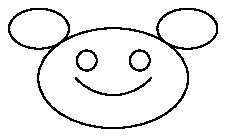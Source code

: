 .PS
A: ellipse
   ellipse ht .2 wid .3 with .se at 1st ellipse.nw
   ellipse ht .2 wid .3 with .sw at 1st ellipse.ne
   circle rad .05 at 0.5 <A.nw,A.c>
   circle rad .05 at 0.5 <A.ne,A.c>
   arc from 0.25 <A.w,A.e> to 0.75 <A.w,A.e>
.PE
